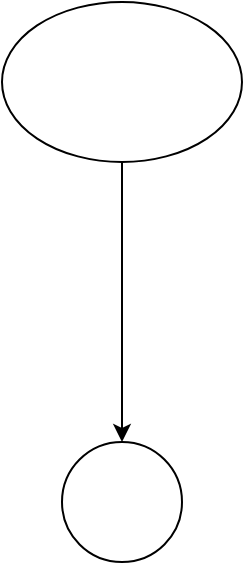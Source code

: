 <mxfile version="22.1.11" type="github">
  <diagram name="第 1 页" id="YgKMIF94j1JEX70Hxrh9">
    <mxGraphModel dx="432" dy="295" grid="1" gridSize="10" guides="1" tooltips="1" connect="1" arrows="1" fold="1" page="1" pageScale="1" pageWidth="827" pageHeight="1169" math="0" shadow="0">
      <root>
        <mxCell id="0" />
        <mxCell id="1" parent="0" />
        <mxCell id="lgngBzsO5F9CQGL5NB09-3" style="edgeStyle=orthogonalEdgeStyle;rounded=0;orthogonalLoop=1;jettySize=auto;html=1;movable=0;resizable=0;rotatable=0;deletable=0;editable=0;locked=1;connectable=0;" edge="1" parent="1" source="lgngBzsO5F9CQGL5NB09-1" target="lgngBzsO5F9CQGL5NB09-2">
          <mxGeometry relative="1" as="geometry" />
        </mxCell>
        <mxCell id="lgngBzsO5F9CQGL5NB09-1" value="" style="ellipse;whiteSpace=wrap;html=1;movable=0;resizable=0;rotatable=0;deletable=0;editable=0;locked=1;connectable=0;" vertex="1" parent="1">
          <mxGeometry x="260" y="110" width="120" height="80" as="geometry" />
        </mxCell>
        <mxCell id="lgngBzsO5F9CQGL5NB09-2" value="" style="ellipse;whiteSpace=wrap;html=1;aspect=fixed;movable=0;resizable=0;rotatable=0;deletable=0;editable=0;locked=1;connectable=0;" vertex="1" parent="1">
          <mxGeometry x="290" y="330" width="60" height="60" as="geometry" />
        </mxCell>
      </root>
    </mxGraphModel>
  </diagram>
</mxfile>
